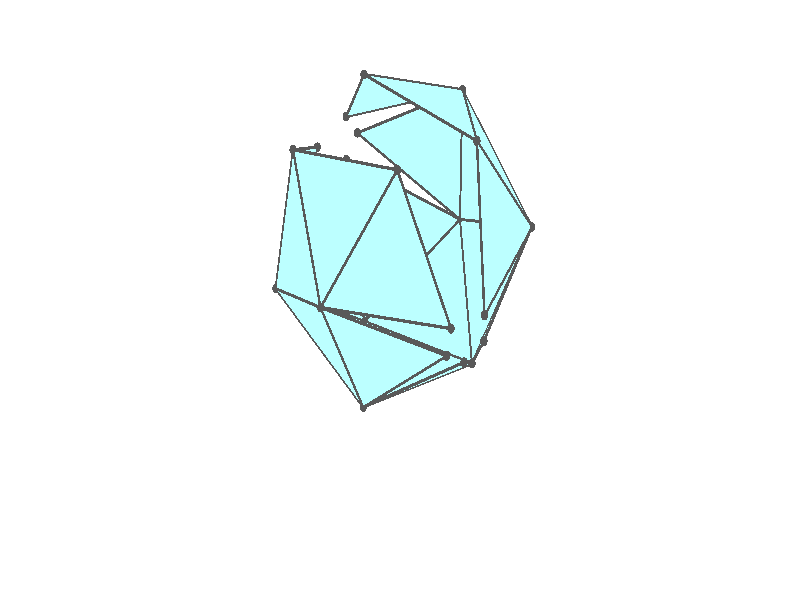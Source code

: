 #version 3.7;
global_settings{assumed_gamma 1.0}
camera{perspective location <18.750000000000000000000000, 10.825317547305481014063844, 12.499999999999996447286321> right <0.133333333333333331482962, -0.230940107675850353485814, -0.000000000000000000000000> up <-0.064951905283832905846353, -0.037499999999999998612221, 0.129903810567665811692706> direction <0.750000000000000111022302, 0.433012701892219298294151, 0.499999999999999944488849> sky <-0.433012701892219298294151, -0.249999999999999944488849, 0.866025403784438707610605> look_at <18.000000000000000000000000, 10.392304845413262270881205, 11.999999999999996447286321>}
light_source{<18.750000000000000000000000, 10.825317547305481014063844, 12.499999999999996447286321> rgb<1.0,1.0,1.0>}
background{rgb<1,1,1>}
union{union{object{union{sphere{<-0.303530999103342913336689, 0.525731112119133481286326, -0.462426939134949033238797>,0.029999999999999998889777}sphere{<-0.303530999103343301914748, -0.525731112119133370264024, -0.462426939134949033238797>,0.029999999999999998889777}sphere{<0.607061998206686048717984, -0.000000000000000148687307, -0.462426939134949033238797>,0.029999999999999998889777}} pigment{rgb<0.1,0.1,0.1>}}object{union{cylinder{<-0.303530999103342913336689, 0.525731112119133481286326, -0.462426939134949033238797>,<-0.303530999103343301914748, -0.525731112119133370264024, -0.462426939134949033238797>,0.010000000000000000208167}cylinder{<-0.303530999103343301914748, -0.525731112119133370264024, -0.462426939134949033238797>,<0.607061998206686048717984, -0.000000000000000148687307, -0.462426939134949033238797>,0.010000000000000000208167}cylinder{<0.607061998206686048717984, -0.000000000000000148687307, -0.462426939134949033238797>,<-0.303530999103342913336689, 0.525731112119133481286326, -0.462426939134949033238797>,0.010000000000000000208167}} pigment{rgb<0.1,0.1,0.1>}}object{polygon{3.000000000000000000000000,<-0.303530999103342913336689, 0.525731112119133481286326, -0.462426939134949033238797>,<-0.303530999103343301914748, -0.525731112119133370264024, -0.462426939134949033238797>,<0.607061998206686048717984, -0.000000000000000148687307, -0.462426939134949033238797>} pigment{rgbft<0.5,1.0,1.0,0.1,0.1>}}}union{object{union{sphere{<-0.303530999103342913336689, 0.525731112119133481286326, -0.462426939134949088749948>,0.029999999999999998889777}sphere{<-0.303530999103343357425899, -0.525731112119133370264024, -0.462426939134949088749948>,0.029999999999999998889777}sphere{<-1.033225190244966062991239, 0.000000000000000467162291, 0.082298674513092584525964>,0.029999999999999998889777}} pigment{rgb<0.1,0.1,0.1>}}object{union{cylinder{<-0.303530999103342913336689, 0.525731112119133481286326, -0.462426939134949088749948>,<-0.303530999103343357425899, -0.525731112119133370264024, -0.462426939134949088749948>,0.010000000000000000208167}cylinder{<-0.303530999103343357425899, -0.525731112119133370264024, -0.462426939134949088749948>,<-1.033225190244966062991239, 0.000000000000000467162291, 0.082298674513092584525964>,0.010000000000000000208167}cylinder{<-1.033225190244966062991239, 0.000000000000000467162291, 0.082298674513092584525964>,<-0.303530999103342913336689, 0.525731112119133481286326, -0.462426939134949088749948>,0.010000000000000000208167}} pigment{rgb<0.1,0.1,0.1>}}object{polygon{3.000000000000000000000000,<-0.303530999103342913336689, 0.525731112119133481286326, -0.462426939134949088749948>,<-0.303530999103343357425899, -0.525731112119133370264024, -0.462426939134949088749948>,<-1.033225190244966062991239, 0.000000000000000467162291, 0.082298674513092584525964>} pigment{rgbft<0.5,1.0,1.0,0.1,0.1>}}}union{object{union{sphere{<-0.303530999103342968847841, 0.525731112119133481286326, -0.462426939134948977727646>,0.029999999999999998889777}sphere{<-0.634884329664518576308296, 0.894799262582150145561855, 0.464701142437336844892570>,0.029999999999999998889777}sphere{<-1.033225190244966285035844, 0.000000000000000444089210, 0.082298674513092473503661>,0.029999999999999998889777}} pigment{rgb<0.1,0.1,0.1>}}object{union{cylinder{<-0.303530999103342968847841, 0.525731112119133481286326, -0.462426939134948977727646>,<-0.634884329664518576308296, 0.894799262582150145561855, 0.464701142437336844892570>,0.010000000000000000208167}cylinder{<-0.634884329664518576308296, 0.894799262582150145561855, 0.464701142437336844892570>,<-1.033225190244966285035844, 0.000000000000000444089210, 0.082298674513092473503661>,0.010000000000000000208167}cylinder{<-1.033225190244966285035844, 0.000000000000000444089210, 0.082298674513092473503661>,<-0.303530999103342968847841, 0.525731112119133481286326, -0.462426939134948977727646>,0.010000000000000000208167}} pigment{rgb<0.1,0.1,0.1>}}object{polygon{3.000000000000000000000000,<-0.303530999103342968847841, 0.525731112119133481286326, -0.462426939134948977727646>,<-0.634884329664518576308296, 0.894799262582150145561855, 0.464701142437336844892570>,<-1.033225190244966285035844, 0.000000000000000444089210, 0.082298674513092473503661>} pigment{rgbft<0.5,1.0,1.0,0.1,0.1>}}}union{object{union{sphere{<-0.867497462197298840891335, 0.102426326663053623988731, 1.115553714066519930270260>,0.029999999999999998889777}sphere{<-0.634884329664518576308296, 0.894799262582150145561855, 0.464701142437336789381419>,0.029999999999999998889777}sphere{<-1.033225190244966285035844, 0.000000000000000499600361, 0.082298674513092473503661>,0.029999999999999998889777}} pigment{rgb<0.1,0.1,0.1>}}object{union{cylinder{<-0.867497462197298840891335, 0.102426326663053623988731, 1.115553714066519930270260>,<-0.634884329664518576308296, 0.894799262582150145561855, 0.464701142437336789381419>,0.010000000000000000208167}cylinder{<-0.634884329664518576308296, 0.894799262582150145561855, 0.464701142437336789381419>,<-1.033225190244966285035844, 0.000000000000000499600361, 0.082298674513092473503661>,0.010000000000000000208167}cylinder{<-1.033225190244966285035844, 0.000000000000000499600361, 0.082298674513092473503661>,<-0.867497462197298840891335, 0.102426326663053623988731, 1.115553714066519930270260>,0.010000000000000000208167}} pigment{rgb<0.1,0.1,0.1>}}object{polygon{3.000000000000000000000000,<-0.867497462197298840891335, 0.102426326663053623988731, 1.115553714066519930270260>,<-0.634884329664518576308296, 0.894799262582150145561855, 0.464701142437336789381419>,<-1.033225190244966285035844, 0.000000000000000499600361, 0.082298674513092473503661>} pigment{rgbft<0.5,1.0,1.0,0.1,0.1>}}}union{object{union{sphere{<-0.867497462197299062935940, 0.102426326663053512966428, 1.115553714066519930270260>,0.029999999999999998889777}sphere{<-0.634884329664518798352901, 0.894799262582150145561855, 0.464701142437336567336814>,0.029999999999999998889777}sphere{<-0.021460858249926328955581, 0.700061676649865849419996, 1.296182787660500768112115>,0.029999999999999998889777}} pigment{rgb<0.1,0.1,0.1>}}object{union{cylinder{<-0.867497462197299062935940, 0.102426326663053512966428, 1.115553714066519930270260>,<-0.634884329664518798352901, 0.894799262582150145561855, 0.464701142437336567336814>,0.010000000000000000208167}cylinder{<-0.634884329664518798352901, 0.894799262582150145561855, 0.464701142437336567336814>,<-0.021460858249926328955581, 0.700061676649865849419996, 1.296182787660500768112115>,0.010000000000000000208167}cylinder{<-0.021460858249926328955581, 0.700061676649865849419996, 1.296182787660500768112115>,<-0.867497462197299062935940, 0.102426326663053512966428, 1.115553714066519930270260>,0.010000000000000000208167}} pigment{rgb<0.1,0.1,0.1>}}object{polygon{3.000000000000000000000000,<-0.867497462197299062935940, 0.102426326663053512966428, 1.115553714066519930270260>,<-0.634884329664518798352901, 0.894799262582150145561855, 0.464701142437336567336814>,<-0.021460858249926328955581, 0.700061676649865849419996, 1.296182787660500768112115>} pigment{rgbft<0.5,1.0,1.0,0.1,0.1>}}}union{object{union{sphere{<-0.867497462197299062935940, 0.102426326663053457455277, 1.115553714066519930270260>,0.029999999999999998889777}sphere{<0.010827286809080710616726, -0.331445189893478708853536, 1.497488199814923426345104>,0.029999999999999998889777}sphere{<-0.021460858249926328955581, 0.700061676649865738397693, 1.296182787660500546067510>,0.029999999999999998889777}} pigment{rgb<0.1,0.1,0.1>}}object{union{cylinder{<-0.867497462197299062935940, 0.102426326663053457455277, 1.115553714066519930270260>,<0.010827286809080710616726, -0.331445189893478708853536, 1.497488199814923426345104>,0.010000000000000000208167}cylinder{<0.010827286809080710616726, -0.331445189893478708853536, 1.497488199814923426345104>,<-0.021460858249926328955581, 0.700061676649865738397693, 1.296182787660500546067510>,0.010000000000000000208167}cylinder{<-0.021460858249926328955581, 0.700061676649865738397693, 1.296182787660500546067510>,<-0.867497462197299062935940, 0.102426326663053457455277, 1.115553714066519930270260>,0.010000000000000000208167}} pigment{rgb<0.1,0.1,0.1>}}object{polygon{3.000000000000000000000000,<-0.867497462197299062935940, 0.102426326663053457455277, 1.115553714066519930270260>,<0.010827286809080710616726, -0.331445189893478708853536, 1.497488199814923426345104>,<-0.021460858249926328955581, 0.700061676649865738397693, 1.296182787660500546067510>} pigment{rgbft<0.5,1.0,1.0,0.1,0.1>}}}union{object{union{sphere{<0.516612595122482587406409, -0.894799262582150034539552, 0.082298674513092279214632>,0.029999999999999998889777}sphere{<-0.303530999103343246403597, -0.525731112119133481286326, -0.462426939134949033238797>,0.029999999999999998889777}sphere{<0.607061998206686048717984, -0.000000000000000111022302, -0.462426939134949033238797>,0.029999999999999998889777}} pigment{rgb<0.1,0.1,0.1>}}object{union{cylinder{<0.516612595122482587406409, -0.894799262582150034539552, 0.082298674513092279214632>,<-0.303530999103343246403597, -0.525731112119133481286326, -0.462426939134949033238797>,0.010000000000000000208167}cylinder{<-0.303530999103343246403597, -0.525731112119133481286326, -0.462426939134949033238797>,<0.607061998206686048717984, -0.000000000000000111022302, -0.462426939134949033238797>,0.010000000000000000208167}cylinder{<0.607061998206686048717984, -0.000000000000000111022302, -0.462426939134949033238797>,<0.516612595122482587406409, -0.894799262582150034539552, 0.082298674513092279214632>,0.010000000000000000208167}} pigment{rgb<0.1,0.1,0.1>}}object{polygon{3.000000000000000000000000,<0.516612595122482587406409, -0.894799262582150034539552, 0.082298674513092279214632>,<-0.303530999103343246403597, -0.525731112119133481286326, -0.462426939134949033238797>,<0.607061998206686048717984, -0.000000000000000111022302, -0.462426939134949033238797>} pigment{rgbft<0.5,1.0,1.0,0.1,0.1>}}}union{object{union{sphere{<0.516612595122482698428712, -0.894799262582149812494947, 0.082298674513092306970208>,0.029999999999999998889777}sphere{<1.092361057515984112953333, -0.102426326663053346432974, 0.464701142437337177959478>,0.029999999999999998889777}sphere{<0.607061998206686048717984, -0.000000000000000291433544, -0.462426939134948977727646>,0.029999999999999998889777}} pigment{rgb<0.1,0.1,0.1>}}object{union{cylinder{<0.516612595122482698428712, -0.894799262582149812494947, 0.082298674513092306970208>,<1.092361057515984112953333, -0.102426326663053346432974, 0.464701142437337177959478>,0.010000000000000000208167}cylinder{<1.092361057515984112953333, -0.102426326663053346432974, 0.464701142437337177959478>,<0.607061998206686048717984, -0.000000000000000291433544, -0.462426939134948977727646>,0.010000000000000000208167}cylinder{<0.607061998206686048717984, -0.000000000000000291433544, -0.462426939134948977727646>,<0.516612595122482698428712, -0.894799262582149812494947, 0.082298674513092306970208>,0.010000000000000000208167}} pigment{rgb<0.1,0.1,0.1>}}object{polygon{3.000000000000000000000000,<0.516612595122482698428712, -0.894799262582149812494947, 0.082298674513092306970208>,<1.092361057515984112953333, -0.102426326663053346432974, 0.464701142437337177959478>,<0.607061998206686048717984, -0.000000000000000291433544, -0.462426939134948977727646>} pigment{rgbft<0.5,1.0,1.0,0.1,0.1>}}}union{object{union{sphere{<0.516612595122482809451014, -0.894799262582149701472645, 0.082298674513092362481359>,0.029999999999999998889777}sphere{<1.092361057515984112953333, -0.102426326663053401944126, 0.464701142437337066937175>,0.029999999999999998889777}sphere{<0.522452532005176051299600, -0.700061676649865960442298, 1.115553714066519486181051>,0.029999999999999998889777}} pigment{rgb<0.1,0.1,0.1>}}object{union{cylinder{<0.516612595122482809451014, -0.894799262582149701472645, 0.082298674513092362481359>,<1.092361057515984112953333, -0.102426326663053401944126, 0.464701142437337066937175>,0.010000000000000000208167}cylinder{<1.092361057515984112953333, -0.102426326663053401944126, 0.464701142437337066937175>,<0.522452532005176051299600, -0.700061676649865960442298, 1.115553714066519486181051>,0.010000000000000000208167}cylinder{<0.522452532005176051299600, -0.700061676649865960442298, 1.115553714066519486181051>,<0.516612595122482809451014, -0.894799262582149701472645, 0.082298674513092362481359>,0.010000000000000000208167}} pigment{rgb<0.1,0.1,0.1>}}object{polygon{3.000000000000000000000000,<0.516612595122482809451014, -0.894799262582149701472645, 0.082298674513092362481359>,<1.092361057515984112953333, -0.102426326663053401944126, 0.464701142437337066937175>,<0.522452532005176051299600, -0.700061676649865960442298, 1.115553714066519486181051>} pigment{rgbft<0.5,1.0,1.0,0.1,0.1>}}}union{object{union{sphere{<0.617001625319674396052960, 0.331445189893478098230872, 1.296182787660500990156720>,0.029999999999999998889777}sphere{<1.092361057515984112953333, -0.102426326663053457455277, 0.464701142437337011426024>,0.029999999999999998889777}sphere{<0.522452532005176051299600, -0.700061676649865960442298, 1.115553714066519486181051>,0.029999999999999998889777}} pigment{rgb<0.1,0.1,0.1>}}object{union{cylinder{<0.617001625319674396052960, 0.331445189893478098230872, 1.296182787660500990156720>,<1.092361057515984112953333, -0.102426326663053457455277, 0.464701142437337011426024>,0.010000000000000000208167}cylinder{<1.092361057515984112953333, -0.102426326663053457455277, 0.464701142437337011426024>,<0.522452532005176051299600, -0.700061676649865960442298, 1.115553714066519486181051>,0.010000000000000000208167}cylinder{<0.522452532005176051299600, -0.700061676649865960442298, 1.115553714066519486181051>,<0.617001625319674396052960, 0.331445189893478098230872, 1.296182787660500990156720>,0.010000000000000000208167}} pigment{rgb<0.1,0.1,0.1>}}object{polygon{3.000000000000000000000000,<0.617001625319674396052960, 0.331445189893478098230872, 1.296182787660500990156720>,<1.092361057515984112953333, -0.102426326663053457455277, 0.464701142437337011426024>,<0.522452532005176051299600, -0.700061676649865960442298, 1.115553714066519486181051>} pigment{rgbft<0.5,1.0,1.0,0.1,0.1>}}}union{object{union{sphere{<-0.303530999103342802314387, 0.525731112119133481286326, -0.462426939134948922216495>,0.029999999999999998889777}sphere{<0.516612595122482920473317, 0.894799262582149812494947, 0.082298674513092334725783>,0.029999999999999998889777}sphere{<0.607061998206686048717984, 0.000000000000000000000000, -0.462426939134949033238797>,0.029999999999999998889777}} pigment{rgb<0.1,0.1,0.1>}}object{union{cylinder{<-0.303530999103342802314387, 0.525731112119133481286326, -0.462426939134948922216495>,<0.516612595122482920473317, 0.894799262582149812494947, 0.082298674513092334725783>,0.010000000000000000208167}cylinder{<0.516612595122482920473317, 0.894799262582149812494947, 0.082298674513092334725783>,<0.607061998206686048717984, 0.000000000000000000000000, -0.462426939134949033238797>,0.010000000000000000208167}cylinder{<0.607061998206686048717984, 0.000000000000000000000000, -0.462426939134949033238797>,<-0.303530999103342802314387, 0.525731112119133481286326, -0.462426939134948922216495>,0.010000000000000000208167}} pigment{rgb<0.1,0.1,0.1>}}object{polygon{3.000000000000000000000000,<-0.303530999103342802314387, 0.525731112119133481286326, -0.462426939134948922216495>,<0.516612595122482920473317, 0.894799262582149812494947, 0.082298674513092334725783>,<0.607061998206686048717984, 0.000000000000000000000000, -0.462426939134949033238797>} pigment{rgbft<0.5,1.0,1.0,0.1,0.1>}}}union{object{union{sphere{<-0.634884329664519464486716, -0.894799262582149590450342, 0.464701142437336733870268>,0.029999999999999998889777}sphere{<-0.303530999103343357425899, -0.525731112119133259241721, -0.462426939134949088749948>,0.029999999999999998889777}sphere{<-1.033225190244966285035844, 0.000000000000000499600361, 0.082298674513092556770388>,0.029999999999999998889777}} pigment{rgb<0.1,0.1,0.1>}}object{union{cylinder{<-0.634884329664519464486716, -0.894799262582149590450342, 0.464701142437336733870268>,<-0.303530999103343357425899, -0.525731112119133259241721, -0.462426939134949088749948>,0.010000000000000000208167}cylinder{<-0.303530999103343357425899, -0.525731112119133259241721, -0.462426939134949088749948>,<-1.033225190244966285035844, 0.000000000000000499600361, 0.082298674513092556770388>,0.010000000000000000208167}cylinder{<-1.033225190244966285035844, 0.000000000000000499600361, 0.082298674513092556770388>,<-0.634884329664519464486716, -0.894799262582149590450342, 0.464701142437336733870268>,0.010000000000000000208167}} pigment{rgb<0.1,0.1,0.1>}}object{polygon{3.000000000000000000000000,<-0.634884329664519464486716, -0.894799262582149590450342, 0.464701142437336733870268>,<-0.303530999103343357425899, -0.525731112119133259241721, -0.462426939134949088749948>,<-1.033225190244966285035844, 0.000000000000000499600361, 0.082298674513092556770388>} pigment{rgbft<0.5,1.0,1.0,0.1,0.1>}}}union{object{union{sphere{<-0.303530999103342968847841, 0.525731112119133481286326, -0.462426939134948922216495>,0.029999999999999998889777}sphere{<-0.634884329664518354263691, 0.894799262582150367606459, 0.464701142437336844892570>,0.029999999999999998889777}sphere{<0.374448865673906672313365, 0.997225589245202659327560, 0.188425632494233802338712>,0.029999999999999998889777}} pigment{rgb<0.1,0.1,0.1>}}object{union{cylinder{<-0.303530999103342968847841, 0.525731112119133481286326, -0.462426939134948922216495>,<-0.634884329664518354263691, 0.894799262582150367606459, 0.464701142437336844892570>,0.010000000000000000208167}cylinder{<-0.634884329664518354263691, 0.894799262582150367606459, 0.464701142437336844892570>,<0.374448865673906672313365, 0.997225589245202659327560, 0.188425632494233802338712>,0.010000000000000000208167}cylinder{<0.374448865673906672313365, 0.997225589245202659327560, 0.188425632494233802338712>,<-0.303530999103342968847841, 0.525731112119133481286326, -0.462426939134948922216495>,0.010000000000000000208167}} pigment{rgb<0.1,0.1,0.1>}}object{polygon{3.000000000000000000000000,<-0.303530999103342968847841, 0.525731112119133481286326, -0.462426939134948922216495>,<-0.634884329664518354263691, 0.894799262582150367606459, 0.464701142437336844892570>,<0.374448865673906672313365, 0.997225589245202659327560, 0.188425632494233802338712>} pigment{rgbft<0.5,1.0,1.0,0.1,0.1>}}}union{object{union{sphere{<-0.867497462197298840891335, 0.102426326663053679499882, 1.115553714066519486181051>,0.029999999999999998889777}sphere{<-0.699440723027175859094484, -0.822895024714469847104681, 0.645330216031318459890542>,0.029999999999999998889777}sphere{<-1.033225190244966285035844, 0.000000000000000485722573, 0.082298674513092570648176>,0.029999999999999998889777}} pigment{rgb<0.1,0.1,0.1>}}object{union{cylinder{<-0.867497462197298840891335, 0.102426326663053679499882, 1.115553714066519486181051>,<-0.699440723027175859094484, -0.822895024714469847104681, 0.645330216031318459890542>,0.010000000000000000208167}cylinder{<-0.699440723027175859094484, -0.822895024714469847104681, 0.645330216031318459890542>,<-1.033225190244966285035844, 0.000000000000000485722573, 0.082298674513092570648176>,0.010000000000000000208167}cylinder{<-1.033225190244966285035844, 0.000000000000000485722573, 0.082298674513092570648176>,<-0.867497462197298840891335, 0.102426326663053679499882, 1.115553714066519486181051>,0.010000000000000000208167}} pigment{rgb<0.1,0.1,0.1>}}object{polygon{3.000000000000000000000000,<-0.867497462197298840891335, 0.102426326663053679499882, 1.115553714066519486181051>,<-0.699440723027175859094484, -0.822895024714469847104681, 0.645330216031318459890542>,<-1.033225190244966285035844, 0.000000000000000485722573, 0.082298674513092570648176>} pigment{rgbft<0.5,1.0,1.0,0.1,0.1>}}}union{object{union{sphere{<0.406737010732913462085492, 1.017180946940124286470564, 0.389731044648655988726915>,0.029999999999999998889777}sphere{<-0.634884329664518798352901, 0.894799262582150256584157, 0.464701142437336400803360>,0.029999999999999998889777}sphere{<-0.021460858249926273444430, 0.700061676649865849419996, 1.296182787660500768112115>,0.029999999999999998889777}} pigment{rgb<0.1,0.1,0.1>}}object{union{cylinder{<0.406737010732913462085492, 1.017180946940124286470564, 0.389731044648655988726915>,<-0.634884329664518798352901, 0.894799262582150256584157, 0.464701142437336400803360>,0.010000000000000000208167}cylinder{<-0.634884329664518798352901, 0.894799262582150256584157, 0.464701142437336400803360>,<-0.021460858249926273444430, 0.700061676649865849419996, 1.296182787660500768112115>,0.010000000000000000208167}cylinder{<-0.021460858249926273444430, 0.700061676649865849419996, 1.296182787660500768112115>,<0.406737010732913462085492, 1.017180946940124286470564, 0.389731044648655988726915>,0.010000000000000000208167}} pigment{rgb<0.1,0.1,0.1>}}object{polygon{3.000000000000000000000000,<0.406737010732913462085492, 1.017180946940124286470564, 0.389731044648655988726915>,<-0.634884329664518798352901, 0.894799262582150256584157, 0.464701142437336400803360>,<-0.021460858249926273444430, 0.700061676649865849419996, 1.296182787660500768112115>} pigment{rgbft<0.5,1.0,1.0,0.1,0.1>}}}union{object{union{sphere{<-0.867497462197298618846730, 0.102426326663053457455277, 1.115553714066519930270260>,0.029999999999999998889777}sphere{<0.010827286809080599594424, -0.331445189893478431297780, 1.497488199814923426345104>,0.029999999999999998889777}sphere{<-0.579929605238017065182987, -0.860835057424108374135585, 0.807324833897231641799408>,0.029999999999999998889777}} pigment{rgb<0.1,0.1,0.1>}}object{union{cylinder{<-0.867497462197298618846730, 0.102426326663053457455277, 1.115553714066519930270260>,<0.010827286809080599594424, -0.331445189893478431297780, 1.497488199814923426345104>,0.010000000000000000208167}cylinder{<0.010827286809080599594424, -0.331445189893478431297780, 1.497488199814923426345104>,<-0.579929605238017065182987, -0.860835057424108374135585, 0.807324833897231641799408>,0.010000000000000000208167}cylinder{<-0.579929605238017065182987, -0.860835057424108374135585, 0.807324833897231641799408>,<-0.867497462197298618846730, 0.102426326663053457455277, 1.115553714066519930270260>,0.010000000000000000208167}} pigment{rgb<0.1,0.1,0.1>}}object{polygon{3.000000000000000000000000,<-0.867497462197298618846730, 0.102426326663053457455277, 1.115553714066519930270260>,<0.010827286809080599594424, -0.331445189893478431297780, 1.497488199814923426345104>,<-0.579929605238017065182987, -0.860835057424108374135585, 0.807324833897231641799408>} pigment{rgbft<0.5,1.0,1.0,0.1,0.1>}}}union{object{union{sphere{<0.516612595122482476384107, -0.894799262582150034539552, 0.082298674513092445748086>,0.029999999999999998889777}sphere{<-0.303530999103343246403597, -0.525731112119133370264024, -0.462426939134949144261100>,0.029999999999999998889777}sphere{<-0.457476727851465092555827, -0.997225589245202548305258, 0.464701142437337066937175>,0.029999999999999998889777}} pigment{rgb<0.1,0.1,0.1>}}object{union{cylinder{<0.516612595122482476384107, -0.894799262582150034539552, 0.082298674513092445748086>,<-0.303530999103343246403597, -0.525731112119133370264024, -0.462426939134949144261100>,0.010000000000000000208167}cylinder{<-0.303530999103343246403597, -0.525731112119133370264024, -0.462426939134949144261100>,<-0.457476727851465092555827, -0.997225589245202548305258, 0.464701142437337066937175>,0.010000000000000000208167}cylinder{<-0.457476727851465092555827, -0.997225589245202548305258, 0.464701142437337066937175>,<0.516612595122482476384107, -0.894799262582150034539552, 0.082298674513092445748086>,0.010000000000000000208167}} pigment{rgb<0.1,0.1,0.1>}}object{polygon{3.000000000000000000000000,<0.516612595122482476384107, -0.894799262582150034539552, 0.082298674513092445748086>,<-0.303530999103343246403597, -0.525731112119133370264024, -0.462426939134949144261100>,<-0.457476727851465092555827, -0.997225589245202548305258, 0.464701142437337066937175>} pigment{rgbft<0.5,1.0,1.0,0.1,0.1>}}}union{object{union{sphere{<0.676398260753299118697157, 0.822895024714470069149286, 0.188425632494233996627742>,0.029999999999999998889777}sphere{<1.092361057515984334997938, -0.102426326663053374188550, 0.464701142437337177959478>,0.029999999999999998889777}sphere{<0.607061998206686048717984, -0.000000000000000291433544, -0.462426939134948977727646>,0.029999999999999998889777}} pigment{rgb<0.1,0.1,0.1>}}object{union{cylinder{<0.676398260753299118697157, 0.822895024714470069149286, 0.188425632494233996627742>,<1.092361057515984334997938, -0.102426326663053374188550, 0.464701142437337177959478>,0.010000000000000000208167}cylinder{<1.092361057515984334997938, -0.102426326663053374188550, 0.464701142437337177959478>,<0.607061998206686048717984, -0.000000000000000291433544, -0.462426939134948977727646>,0.010000000000000000208167}cylinder{<0.607061998206686048717984, -0.000000000000000291433544, -0.462426939134948977727646>,<0.676398260753299118697157, 0.822895024714470069149286, 0.188425632494233996627742>,0.010000000000000000208167}} pigment{rgb<0.1,0.1,0.1>}}object{polygon{3.000000000000000000000000,<0.676398260753299118697157, 0.822895024714470069149286, 0.188425632494233996627742>,<1.092361057515984334997938, -0.102426326663053374188550, 0.464701142437337177959478>,<0.607061998206686048717984, -0.000000000000000291433544, -0.462426939134948977727646>} pigment{rgbft<0.5,1.0,1.0,0.1,0.1>}}}union{object{union{sphere{<0.516612595122482809451014, -0.894799262582149812494947, 0.082298674513092320847996>,0.029999999999999998889777}sphere{<-0.362927634536967747003189, -1.017180946940125174648983, 0.645330216031316683533703>,0.029999999999999998889777}sphere{<0.522452532005176051299600, -0.700061676649866071464601, 1.115553714066519486181051>,0.029999999999999998889777}} pigment{rgb<0.1,0.1,0.1>}}object{union{cylinder{<0.516612595122482809451014, -0.894799262582149812494947, 0.082298674513092320847996>,<-0.362927634536967747003189, -1.017180946940125174648983, 0.645330216031316683533703>,0.010000000000000000208167}cylinder{<-0.362927634536967747003189, -1.017180946940125174648983, 0.645330216031316683533703>,<0.522452532005176051299600, -0.700061676649866071464601, 1.115553714066519486181051>,0.010000000000000000208167}cylinder{<0.522452532005176051299600, -0.700061676649866071464601, 1.115553714066519486181051>,<0.516612595122482809451014, -0.894799262582149812494947, 0.082298674513092320847996>,0.010000000000000000208167}} pigment{rgb<0.1,0.1,0.1>}}object{polygon{3.000000000000000000000000,<0.516612595122482809451014, -0.894799262582149812494947, 0.082298674513092320847996>,<-0.362927634536967747003189, -1.017180946940125174648983, 0.645330216031316683533703>,<0.522452532005176051299600, -0.700061676649866071464601, 1.115553714066519486181051>} pigment{rgbft<0.5,1.0,1.0,0.1,0.1>}}}union{object{union{sphere{<0.617001625319674396052960, 0.331445189893478209253175, 1.296182787660500768112115>,0.029999999999999998889777}sphere{<1.092361057515983890908728, -0.102426326663053374188550, 0.464701142437337011426024>,0.029999999999999998889777}sphere{<0.677536034929202446441820, 0.860835057424108596180190, 0.389731044648657598550301>,0.029999999999999998889777}} pigment{rgb<0.1,0.1,0.1>}}object{union{cylinder{<0.617001625319674396052960, 0.331445189893478209253175, 1.296182787660500768112115>,<1.092361057515983890908728, -0.102426326663053374188550, 0.464701142437337011426024>,0.010000000000000000208167}cylinder{<1.092361057515983890908728, -0.102426326663053374188550, 0.464701142437337011426024>,<0.677536034929202446441820, 0.860835057424108596180190, 0.389731044648657598550301>,0.010000000000000000208167}cylinder{<0.677536034929202446441820, 0.860835057424108596180190, 0.389731044648657598550301>,<0.617001625319674396052960, 0.331445189893478209253175, 1.296182787660500768112115>,0.010000000000000000208167}} pigment{rgb<0.1,0.1,0.1>}}object{polygon{3.000000000000000000000000,<0.617001625319674396052960, 0.331445189893478209253175, 1.296182787660500768112115>,<1.092361057515983890908728, -0.102426326663053374188550, 0.464701142437337011426024>,<0.677536034929202446441820, 0.860835057424108596180190, 0.389731044648657598550301>} pigment{rgbft<0.5,1.0,1.0,0.1,0.1>}}}}
